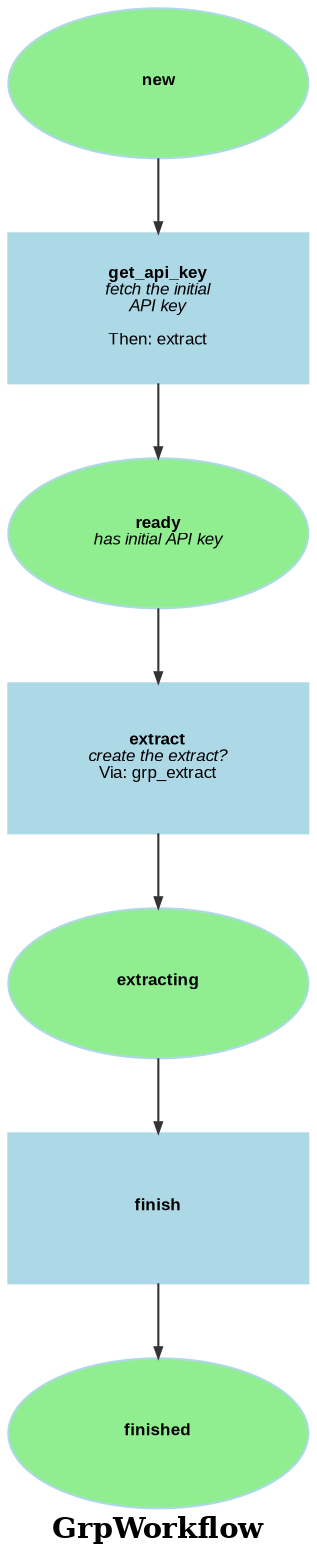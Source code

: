 digraph workflow {
  ratio="compress" rankdir="TB" label=<<B>GrpWorkflow</B>>
  node [fontsize="8" fontname="Arial" color="lightBlue" style="filled" fixedsize="false" width="2" height="1"];
  edge [fontsize="7" fontname="Arial" color="#333333" arrowhead="normal" arrowsize="0.5"];

  place_new [label=<<B>new</B>>, shape=oval fillcolor="lightgreen" style="filled"];
  place_ready [label=<<B>ready</B><BR/><I>has initial API key</I>>, shape=oval fillcolor="lightgreen" style="filled"];
  place_extracting [label=<<B>extracting</B>>, shape=oval fillcolor="lightgreen" style="filled"];
  place_finished [label=<<B>finished</B>>, shape=oval fillcolor="lightgreen" style="filled"];
  transition_0 [label=<<B>get_api_key</B><BR/><I>fetch the initial<BR/>API key</I><BR/><BR/>Then: extract>, shape="box" regular=""];
  transition_1 [label=<<B>extract</B><BR/><I>create the extract?</I><BR/>Via: grp_extract>, shape="box" regular=""];
  transition_2 [label=<<B>finish</B>>, shape="box" regular=""];
  place_new -> transition_0 [style="solid", comment="new"];
  transition_0 -> place_ready [style="solid"];
  place_ready -> transition_1 [style="solid", comment="ready"];
  transition_1 -> place_extracting [style="solid"];
  place_extracting -> transition_2 [style="solid", comment="extracting"];
  transition_2 -> place_finished [style="solid"];
}
